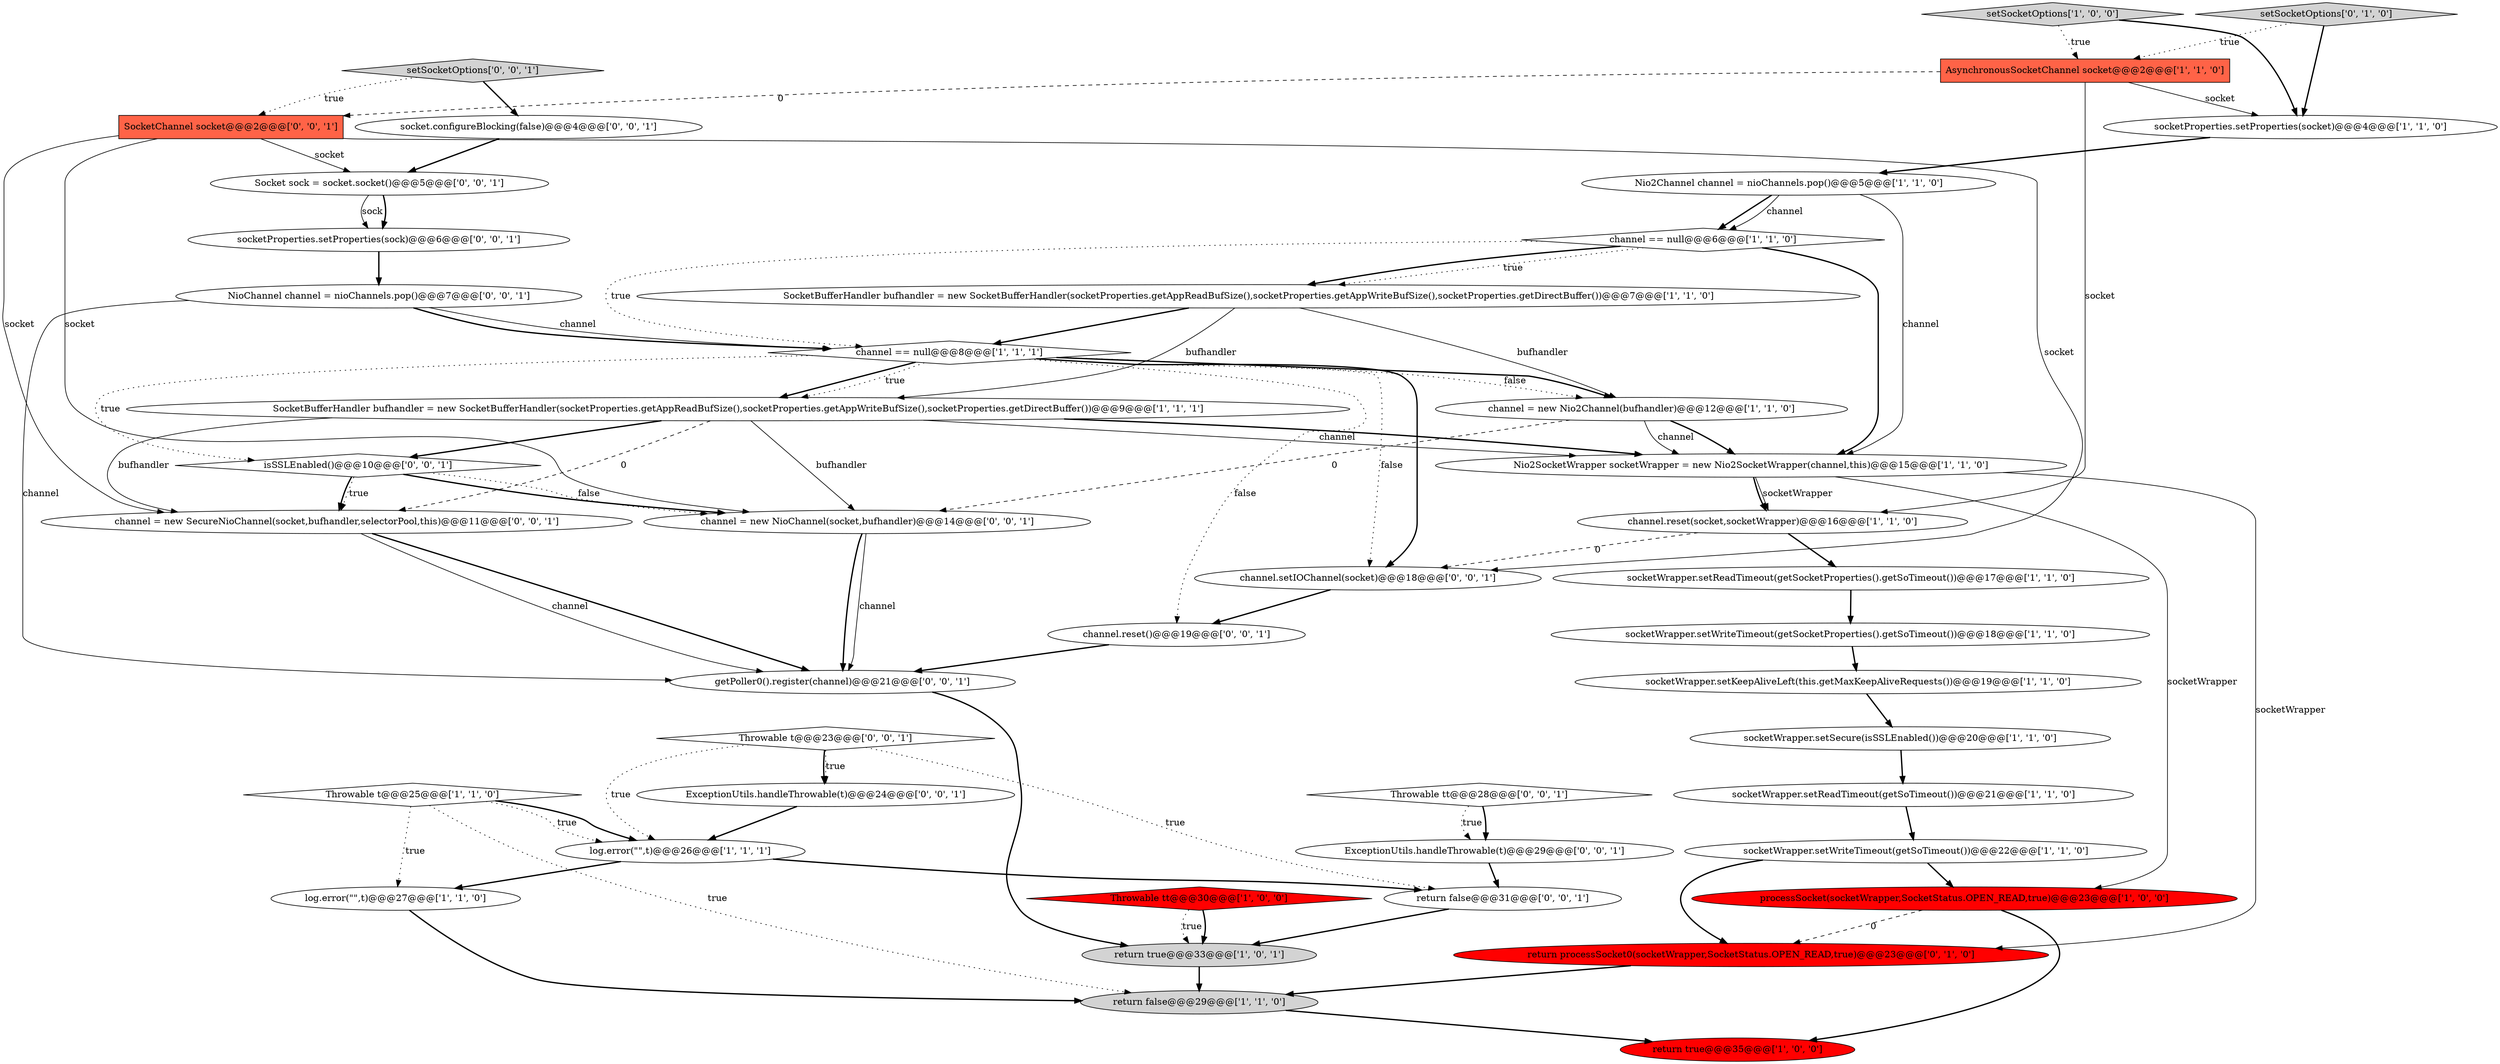 digraph {
18 [style = filled, label = "socketProperties.setProperties(socket)@@@4@@@['1', '1', '0']", fillcolor = white, shape = ellipse image = "AAA0AAABBB1BBB"];
3 [style = filled, label = "return false@@@29@@@['1', '1', '0']", fillcolor = lightgray, shape = ellipse image = "AAA0AAABBB1BBB"];
34 [style = filled, label = "setSocketOptions['0', '0', '1']", fillcolor = lightgray, shape = diamond image = "AAA0AAABBB3BBB"];
35 [style = filled, label = "ExceptionUtils.handleThrowable(t)@@@24@@@['0', '0', '1']", fillcolor = white, shape = ellipse image = "AAA0AAABBB3BBB"];
17 [style = filled, label = "SocketBufferHandler bufhandler = new SocketBufferHandler(socketProperties.getAppReadBufSize(),socketProperties.getAppWriteBufSize(),socketProperties.getDirectBuffer())@@@9@@@['1', '1', '1']", fillcolor = white, shape = ellipse image = "AAA0AAABBB1BBB"];
1 [style = filled, label = "socketWrapper.setKeepAliveLeft(this.getMaxKeepAliveRequests())@@@19@@@['1', '1', '0']", fillcolor = white, shape = ellipse image = "AAA0AAABBB1BBB"];
38 [style = filled, label = "return false@@@31@@@['0', '0', '1']", fillcolor = white, shape = ellipse image = "AAA0AAABBB3BBB"];
21 [style = filled, label = "channel = new Nio2Channel(bufhandler)@@@12@@@['1', '1', '0']", fillcolor = white, shape = ellipse image = "AAA0AAABBB1BBB"];
20 [style = filled, label = "channel == null@@@6@@@['1', '1', '0']", fillcolor = white, shape = diamond image = "AAA0AAABBB1BBB"];
23 [style = filled, label = "Throwable tt@@@30@@@['1', '0', '0']", fillcolor = red, shape = diamond image = "AAA1AAABBB1BBB"];
32 [style = filled, label = "NioChannel channel = nioChannels.pop()@@@7@@@['0', '0', '1']", fillcolor = white, shape = ellipse image = "AAA0AAABBB3BBB"];
40 [style = filled, label = "ExceptionUtils.handleThrowable(t)@@@29@@@['0', '0', '1']", fillcolor = white, shape = ellipse image = "AAA0AAABBB3BBB"];
15 [style = filled, label = "Throwable t@@@25@@@['1', '1', '0']", fillcolor = white, shape = diamond image = "AAA0AAABBB1BBB"];
0 [style = filled, label = "channel == null@@@8@@@['1', '1', '1']", fillcolor = white, shape = diamond image = "AAA0AAABBB1BBB"];
13 [style = filled, label = "socketWrapper.setReadTimeout(getSoTimeout())@@@21@@@['1', '1', '0']", fillcolor = white, shape = ellipse image = "AAA0AAABBB1BBB"];
39 [style = filled, label = "SocketChannel socket@@@2@@@['0', '0', '1']", fillcolor = tomato, shape = box image = "AAA0AAABBB3BBB"];
30 [style = filled, label = "channel.setIOChannel(socket)@@@18@@@['0', '0', '1']", fillcolor = white, shape = ellipse image = "AAA0AAABBB3BBB"];
27 [style = filled, label = "Socket sock = socket.socket()@@@5@@@['0', '0', '1']", fillcolor = white, shape = ellipse image = "AAA0AAABBB3BBB"];
41 [style = filled, label = "Throwable t@@@23@@@['0', '0', '1']", fillcolor = white, shape = diamond image = "AAA0AAABBB3BBB"];
42 [style = filled, label = "Throwable tt@@@28@@@['0', '0', '1']", fillcolor = white, shape = diamond image = "AAA0AAABBB3BBB"];
9 [style = filled, label = "return true@@@35@@@['1', '0', '0']", fillcolor = red, shape = ellipse image = "AAA1AAABBB1BBB"];
28 [style = filled, label = "channel.reset()@@@19@@@['0', '0', '1']", fillcolor = white, shape = ellipse image = "AAA0AAABBB3BBB"];
4 [style = filled, label = "socketWrapper.setReadTimeout(getSocketProperties().getSoTimeout())@@@17@@@['1', '1', '0']", fillcolor = white, shape = ellipse image = "AAA0AAABBB1BBB"];
11 [style = filled, label = "log.error(\"\",t)@@@26@@@['1', '1', '1']", fillcolor = white, shape = ellipse image = "AAA0AAABBB1BBB"];
10 [style = filled, label = "channel.reset(socket,socketWrapper)@@@16@@@['1', '1', '0']", fillcolor = white, shape = ellipse image = "AAA0AAABBB1BBB"];
36 [style = filled, label = "socket.configureBlocking(false)@@@4@@@['0', '0', '1']", fillcolor = white, shape = ellipse image = "AAA0AAABBB3BBB"];
24 [style = filled, label = "socketWrapper.setWriteTimeout(getSoTimeout())@@@22@@@['1', '1', '0']", fillcolor = white, shape = ellipse image = "AAA0AAABBB1BBB"];
43 [style = filled, label = "isSSLEnabled()@@@10@@@['0', '0', '1']", fillcolor = white, shape = diamond image = "AAA0AAABBB3BBB"];
33 [style = filled, label = "getPoller0().register(channel)@@@21@@@['0', '0', '1']", fillcolor = white, shape = ellipse image = "AAA0AAABBB3BBB"];
2 [style = filled, label = "AsynchronousSocketChannel socket@@@2@@@['1', '1', '0']", fillcolor = tomato, shape = box image = "AAA0AAABBB1BBB"];
7 [style = filled, label = "setSocketOptions['1', '0', '0']", fillcolor = lightgray, shape = diamond image = "AAA0AAABBB1BBB"];
25 [style = filled, label = "return processSocket0(socketWrapper,SocketStatus.OPEN_READ,true)@@@23@@@['0', '1', '0']", fillcolor = red, shape = ellipse image = "AAA1AAABBB2BBB"];
19 [style = filled, label = "processSocket(socketWrapper,SocketStatus.OPEN_READ,true)@@@23@@@['1', '0', '0']", fillcolor = red, shape = ellipse image = "AAA1AAABBB1BBB"];
37 [style = filled, label = "channel = new NioChannel(socket,bufhandler)@@@14@@@['0', '0', '1']", fillcolor = white, shape = ellipse image = "AAA0AAABBB3BBB"];
12 [style = filled, label = "socketWrapper.setSecure(isSSLEnabled())@@@20@@@['1', '1', '0']", fillcolor = white, shape = ellipse image = "AAA0AAABBB1BBB"];
26 [style = filled, label = "setSocketOptions['0', '1', '0']", fillcolor = lightgray, shape = diamond image = "AAA0AAABBB2BBB"];
22 [style = filled, label = "Nio2SocketWrapper socketWrapper = new Nio2SocketWrapper(channel,this)@@@15@@@['1', '1', '0']", fillcolor = white, shape = ellipse image = "AAA0AAABBB1BBB"];
8 [style = filled, label = "return true@@@33@@@['1', '0', '1']", fillcolor = lightgray, shape = ellipse image = "AAA0AAABBB1BBB"];
29 [style = filled, label = "channel = new SecureNioChannel(socket,bufhandler,selectorPool,this)@@@11@@@['0', '0', '1']", fillcolor = white, shape = ellipse image = "AAA0AAABBB3BBB"];
31 [style = filled, label = "socketProperties.setProperties(sock)@@@6@@@['0', '0', '1']", fillcolor = white, shape = ellipse image = "AAA0AAABBB3BBB"];
14 [style = filled, label = "socketWrapper.setWriteTimeout(getSocketProperties().getSoTimeout())@@@18@@@['1', '1', '0']", fillcolor = white, shape = ellipse image = "AAA0AAABBB1BBB"];
6 [style = filled, label = "Nio2Channel channel = nioChannels.pop()@@@5@@@['1', '1', '0']", fillcolor = white, shape = ellipse image = "AAA0AAABBB1BBB"];
16 [style = filled, label = "log.error(\"\",t)@@@27@@@['1', '1', '0']", fillcolor = white, shape = ellipse image = "AAA0AAABBB1BBB"];
5 [style = filled, label = "SocketBufferHandler bufhandler = new SocketBufferHandler(socketProperties.getAppReadBufSize(),socketProperties.getAppWriteBufSize(),socketProperties.getDirectBuffer())@@@7@@@['1', '1', '0']", fillcolor = white, shape = ellipse image = "AAA0AAABBB1BBB"];
0->30 [style = bold, label=""];
0->21 [style = dotted, label="false"];
32->0 [style = bold, label=""];
20->0 [style = dotted, label="true"];
39->29 [style = solid, label="socket"];
22->19 [style = solid, label="socketWrapper"];
21->37 [style = dashed, label="0"];
40->38 [style = bold, label=""];
41->38 [style = dotted, label="true"];
0->30 [style = dotted, label="false"];
30->28 [style = bold, label=""];
15->11 [style = bold, label=""];
5->0 [style = bold, label=""];
19->9 [style = bold, label=""];
1->12 [style = bold, label=""];
22->25 [style = solid, label="socketWrapper"];
43->29 [style = bold, label=""];
37->33 [style = bold, label=""];
6->22 [style = solid, label="channel"];
41->11 [style = dotted, label="true"];
11->16 [style = bold, label=""];
16->3 [style = bold, label=""];
24->19 [style = bold, label=""];
0->43 [style = dotted, label="true"];
0->17 [style = bold, label=""];
26->2 [style = dotted, label="true"];
25->3 [style = bold, label=""];
39->37 [style = solid, label="socket"];
27->31 [style = bold, label=""];
0->21 [style = bold, label=""];
23->8 [style = bold, label=""];
15->16 [style = dotted, label="true"];
42->40 [style = bold, label=""];
15->3 [style = dotted, label="true"];
20->5 [style = dotted, label="true"];
39->27 [style = solid, label="socket"];
21->22 [style = bold, label=""];
2->10 [style = solid, label="socket"];
34->36 [style = bold, label=""];
2->39 [style = dashed, label="0"];
19->25 [style = dashed, label="0"];
33->8 [style = bold, label=""];
7->2 [style = dotted, label="true"];
39->30 [style = solid, label="socket"];
4->14 [style = bold, label=""];
13->24 [style = bold, label=""];
5->21 [style = solid, label="bufhandler"];
41->35 [style = dotted, label="true"];
22->10 [style = solid, label="socketWrapper"];
31->32 [style = bold, label=""];
8->3 [style = bold, label=""];
5->17 [style = solid, label="bufhandler"];
42->40 [style = dotted, label="true"];
0->28 [style = dotted, label="false"];
17->22 [style = solid, label="channel"];
34->39 [style = dotted, label="true"];
6->20 [style = bold, label=""];
3->9 [style = bold, label=""];
12->13 [style = bold, label=""];
17->43 [style = bold, label=""];
21->22 [style = solid, label="channel"];
10->30 [style = dashed, label="0"];
18->6 [style = bold, label=""];
24->25 [style = bold, label=""];
22->10 [style = bold, label=""];
15->11 [style = dotted, label="true"];
7->18 [style = bold, label=""];
38->8 [style = bold, label=""];
27->31 [style = solid, label="sock"];
41->35 [style = bold, label=""];
29->33 [style = solid, label="channel"];
11->38 [style = bold, label=""];
23->8 [style = dotted, label="true"];
6->20 [style = solid, label="channel"];
37->33 [style = solid, label="channel"];
43->37 [style = bold, label=""];
17->22 [style = bold, label=""];
17->29 [style = dashed, label="0"];
14->1 [style = bold, label=""];
43->29 [style = dotted, label="true"];
20->5 [style = bold, label=""];
32->33 [style = solid, label="channel"];
20->22 [style = bold, label=""];
32->0 [style = solid, label="channel"];
29->33 [style = bold, label=""];
36->27 [style = bold, label=""];
28->33 [style = bold, label=""];
17->37 [style = solid, label="bufhandler"];
17->29 [style = solid, label="bufhandler"];
10->4 [style = bold, label=""];
0->17 [style = dotted, label="true"];
43->37 [style = dotted, label="false"];
2->18 [style = solid, label="socket"];
26->18 [style = bold, label=""];
35->11 [style = bold, label=""];
}

